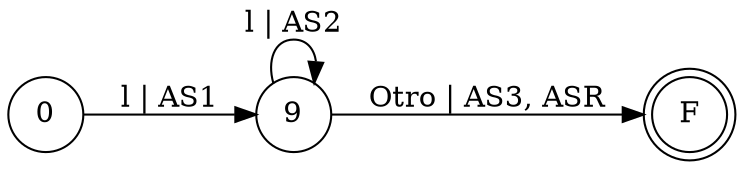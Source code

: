 digraph DFA {
    rankdir = LR;
    node [shape = circle;];
    F [shape = doublecircle;];
    // No hay posible error.
    
    0 -> 9 [label = "l | AS1";];
    9 -> 9 [label = "l | AS2";];
    9 -> F [label = "Otro | AS3, ASR";];
}